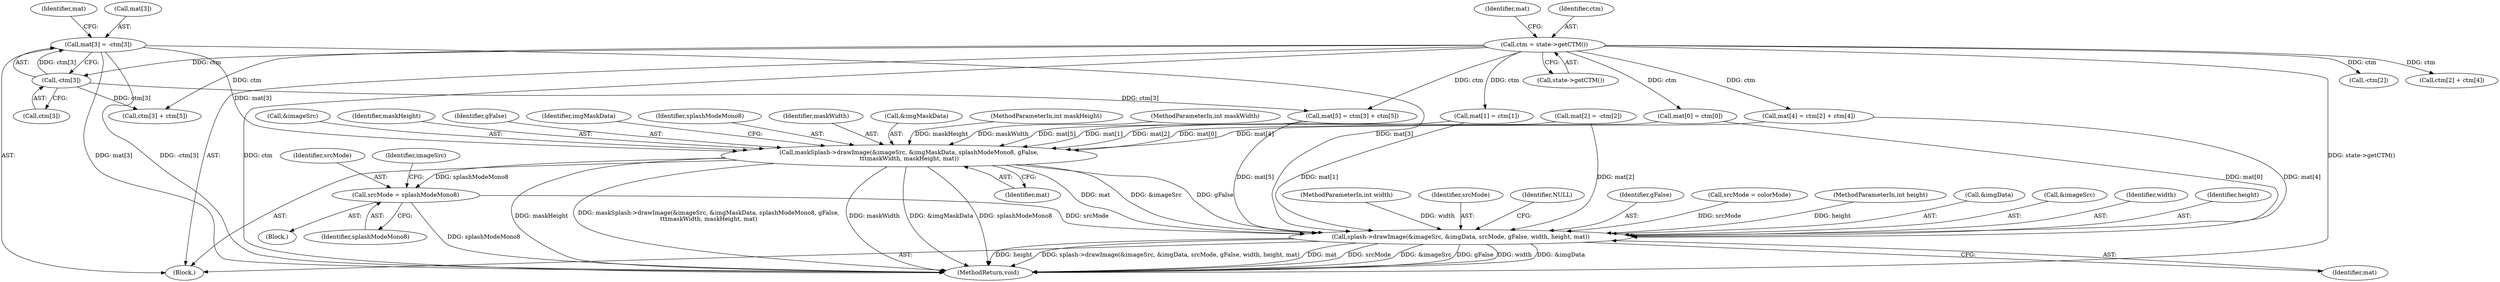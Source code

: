 digraph "0_poppler_7b2d314a61fd0e12f47c62996cb49ec0d1ba747a_12@array" {
"1000151" [label="(Call,mat[3] = -ctm[3])"];
"1000155" [label="(Call,-ctm[3])"];
"1000126" [label="(Call,ctm = state->getCTM())"];
"1000274" [label="(Call,maskSplash->drawImage(&imageSrc, &imgMaskData, splashModeMono8, gFalse,\n\t\t\tmaskWidth, maskHeight, mat))"];
"1000637" [label="(Call,srcMode = splashModeMono8)"];
"1000645" [label="(Call,splash->drawImage(&imageSrc, &imgData, srcMode, gFalse, width, height, mat))"];
"1000285" [label="(Identifier,imgMaskData)"];
"1000648" [label="(Call,&imgData)"];
"1000279" [label="(Identifier,splashModeMono8)"];
"1000126" [label="(Call,ctm = state->getCTM())"];
"1000637" [label="(Call,srcMode = splashModeMono8)"];
"1000128" [label="(Call,state->getCTM())"];
"1000646" [label="(Call,&imageSrc)"];
"1000281" [label="(Identifier,maskWidth)"];
"1000151" [label="(Call,mat[3] = -ctm[3])"];
"1000143" [label="(Call,mat[2] = -ctm[2])"];
"1000652" [label="(Identifier,width)"];
"1000155" [label="(Call,-ctm[3])"];
"1000653" [label="(Identifier,height)"];
"1000111" [label="(Block,)"];
"1000277" [label="(Call,&imgMaskData)"];
"1000109" [label="(MethodParameterIn,int maskHeight)"];
"1000104" [label="(MethodParameterIn,int width)"];
"1000161" [label="(Identifier,mat)"];
"1000156" [label="(Call,ctm[3])"];
"1000636" [label="(Block,)"];
"1000650" [label="(Identifier,srcMode)"];
"1000136" [label="(Call,mat[1] = ctm[1])"];
"1000147" [label="(Call,-ctm[2])"];
"1000108" [label="(MethodParameterIn,int maskWidth)"];
"1000656" [label="(Identifier,NULL)"];
"1000129" [label="(Call,mat[0] = ctm[0])"];
"1000131" [label="(Identifier,mat)"];
"1000638" [label="(Identifier,srcMode)"];
"1000159" [label="(Call,mat[4] = ctm[2] + ctm[4])"];
"1000127" [label="(Identifier,ctm)"];
"1000163" [label="(Call,ctm[2] + ctm[4])"];
"1000275" [label="(Call,&imageSrc)"];
"1000282" [label="(Identifier,maskHeight)"];
"1000665" [label="(MethodReturn,void)"];
"1000645" [label="(Call,splash->drawImage(&imageSrc, &imgData, srcMode, gFalse, width, height, mat))"];
"1000654" [label="(Identifier,mat)"];
"1000283" [label="(Identifier,mat)"];
"1000274" [label="(Call,maskSplash->drawImage(&imageSrc, &imgMaskData, splashModeMono8, gFalse,\n\t\t\tmaskWidth, maskHeight, mat))"];
"1000280" [label="(Identifier,gFalse)"];
"1000152" [label="(Call,mat[3])"];
"1000170" [label="(Call,mat[5] = ctm[3] + ctm[5])"];
"1000174" [label="(Call,ctm[3] + ctm[5])"];
"1000639" [label="(Identifier,splashModeMono8)"];
"1000647" [label="(Identifier,imageSrc)"];
"1000651" [label="(Identifier,gFalse)"];
"1000642" [label="(Call,srcMode = colorMode)"];
"1000105" [label="(MethodParameterIn,int height)"];
"1000151" -> "1000111"  [label="AST: "];
"1000151" -> "1000155"  [label="CFG: "];
"1000152" -> "1000151"  [label="AST: "];
"1000155" -> "1000151"  [label="AST: "];
"1000161" -> "1000151"  [label="CFG: "];
"1000151" -> "1000665"  [label="DDG: mat[3]"];
"1000151" -> "1000665"  [label="DDG: -ctm[3]"];
"1000155" -> "1000151"  [label="DDG: ctm[3]"];
"1000151" -> "1000274"  [label="DDG: mat[3]"];
"1000151" -> "1000645"  [label="DDG: mat[3]"];
"1000155" -> "1000156"  [label="CFG: "];
"1000156" -> "1000155"  [label="AST: "];
"1000126" -> "1000155"  [label="DDG: ctm"];
"1000155" -> "1000170"  [label="DDG: ctm[3]"];
"1000155" -> "1000174"  [label="DDG: ctm[3]"];
"1000126" -> "1000111"  [label="AST: "];
"1000126" -> "1000128"  [label="CFG: "];
"1000127" -> "1000126"  [label="AST: "];
"1000128" -> "1000126"  [label="AST: "];
"1000131" -> "1000126"  [label="CFG: "];
"1000126" -> "1000665"  [label="DDG: ctm"];
"1000126" -> "1000665"  [label="DDG: state->getCTM()"];
"1000126" -> "1000129"  [label="DDG: ctm"];
"1000126" -> "1000136"  [label="DDG: ctm"];
"1000126" -> "1000147"  [label="DDG: ctm"];
"1000126" -> "1000159"  [label="DDG: ctm"];
"1000126" -> "1000163"  [label="DDG: ctm"];
"1000126" -> "1000170"  [label="DDG: ctm"];
"1000126" -> "1000174"  [label="DDG: ctm"];
"1000274" -> "1000111"  [label="AST: "];
"1000274" -> "1000283"  [label="CFG: "];
"1000275" -> "1000274"  [label="AST: "];
"1000277" -> "1000274"  [label="AST: "];
"1000279" -> "1000274"  [label="AST: "];
"1000280" -> "1000274"  [label="AST: "];
"1000281" -> "1000274"  [label="AST: "];
"1000282" -> "1000274"  [label="AST: "];
"1000283" -> "1000274"  [label="AST: "];
"1000285" -> "1000274"  [label="CFG: "];
"1000274" -> "1000665"  [label="DDG: maskHeight"];
"1000274" -> "1000665"  [label="DDG: maskSplash->drawImage(&imageSrc, &imgMaskData, splashModeMono8, gFalse,\n\t\t\tmaskWidth, maskHeight, mat)"];
"1000274" -> "1000665"  [label="DDG: maskWidth"];
"1000274" -> "1000665"  [label="DDG: &imgMaskData"];
"1000274" -> "1000665"  [label="DDG: splashModeMono8"];
"1000108" -> "1000274"  [label="DDG: maskWidth"];
"1000109" -> "1000274"  [label="DDG: maskHeight"];
"1000129" -> "1000274"  [label="DDG: mat[0]"];
"1000159" -> "1000274"  [label="DDG: mat[4]"];
"1000143" -> "1000274"  [label="DDG: mat[2]"];
"1000170" -> "1000274"  [label="DDG: mat[5]"];
"1000136" -> "1000274"  [label="DDG: mat[1]"];
"1000274" -> "1000637"  [label="DDG: splashModeMono8"];
"1000274" -> "1000645"  [label="DDG: &imageSrc"];
"1000274" -> "1000645"  [label="DDG: gFalse"];
"1000274" -> "1000645"  [label="DDG: mat"];
"1000637" -> "1000636"  [label="AST: "];
"1000637" -> "1000639"  [label="CFG: "];
"1000638" -> "1000637"  [label="AST: "];
"1000639" -> "1000637"  [label="AST: "];
"1000647" -> "1000637"  [label="CFG: "];
"1000637" -> "1000665"  [label="DDG: splashModeMono8"];
"1000637" -> "1000645"  [label="DDG: srcMode"];
"1000645" -> "1000111"  [label="AST: "];
"1000645" -> "1000654"  [label="CFG: "];
"1000646" -> "1000645"  [label="AST: "];
"1000648" -> "1000645"  [label="AST: "];
"1000650" -> "1000645"  [label="AST: "];
"1000651" -> "1000645"  [label="AST: "];
"1000652" -> "1000645"  [label="AST: "];
"1000653" -> "1000645"  [label="AST: "];
"1000654" -> "1000645"  [label="AST: "];
"1000656" -> "1000645"  [label="CFG: "];
"1000645" -> "1000665"  [label="DDG: srcMode"];
"1000645" -> "1000665"  [label="DDG: &imageSrc"];
"1000645" -> "1000665"  [label="DDG: gFalse"];
"1000645" -> "1000665"  [label="DDG: width"];
"1000645" -> "1000665"  [label="DDG: &imgData"];
"1000645" -> "1000665"  [label="DDG: height"];
"1000645" -> "1000665"  [label="DDG: splash->drawImage(&imageSrc, &imgData, srcMode, gFalse, width, height, mat)"];
"1000645" -> "1000665"  [label="DDG: mat"];
"1000642" -> "1000645"  [label="DDG: srcMode"];
"1000104" -> "1000645"  [label="DDG: width"];
"1000105" -> "1000645"  [label="DDG: height"];
"1000129" -> "1000645"  [label="DDG: mat[0]"];
"1000159" -> "1000645"  [label="DDG: mat[4]"];
"1000143" -> "1000645"  [label="DDG: mat[2]"];
"1000170" -> "1000645"  [label="DDG: mat[5]"];
"1000136" -> "1000645"  [label="DDG: mat[1]"];
}
